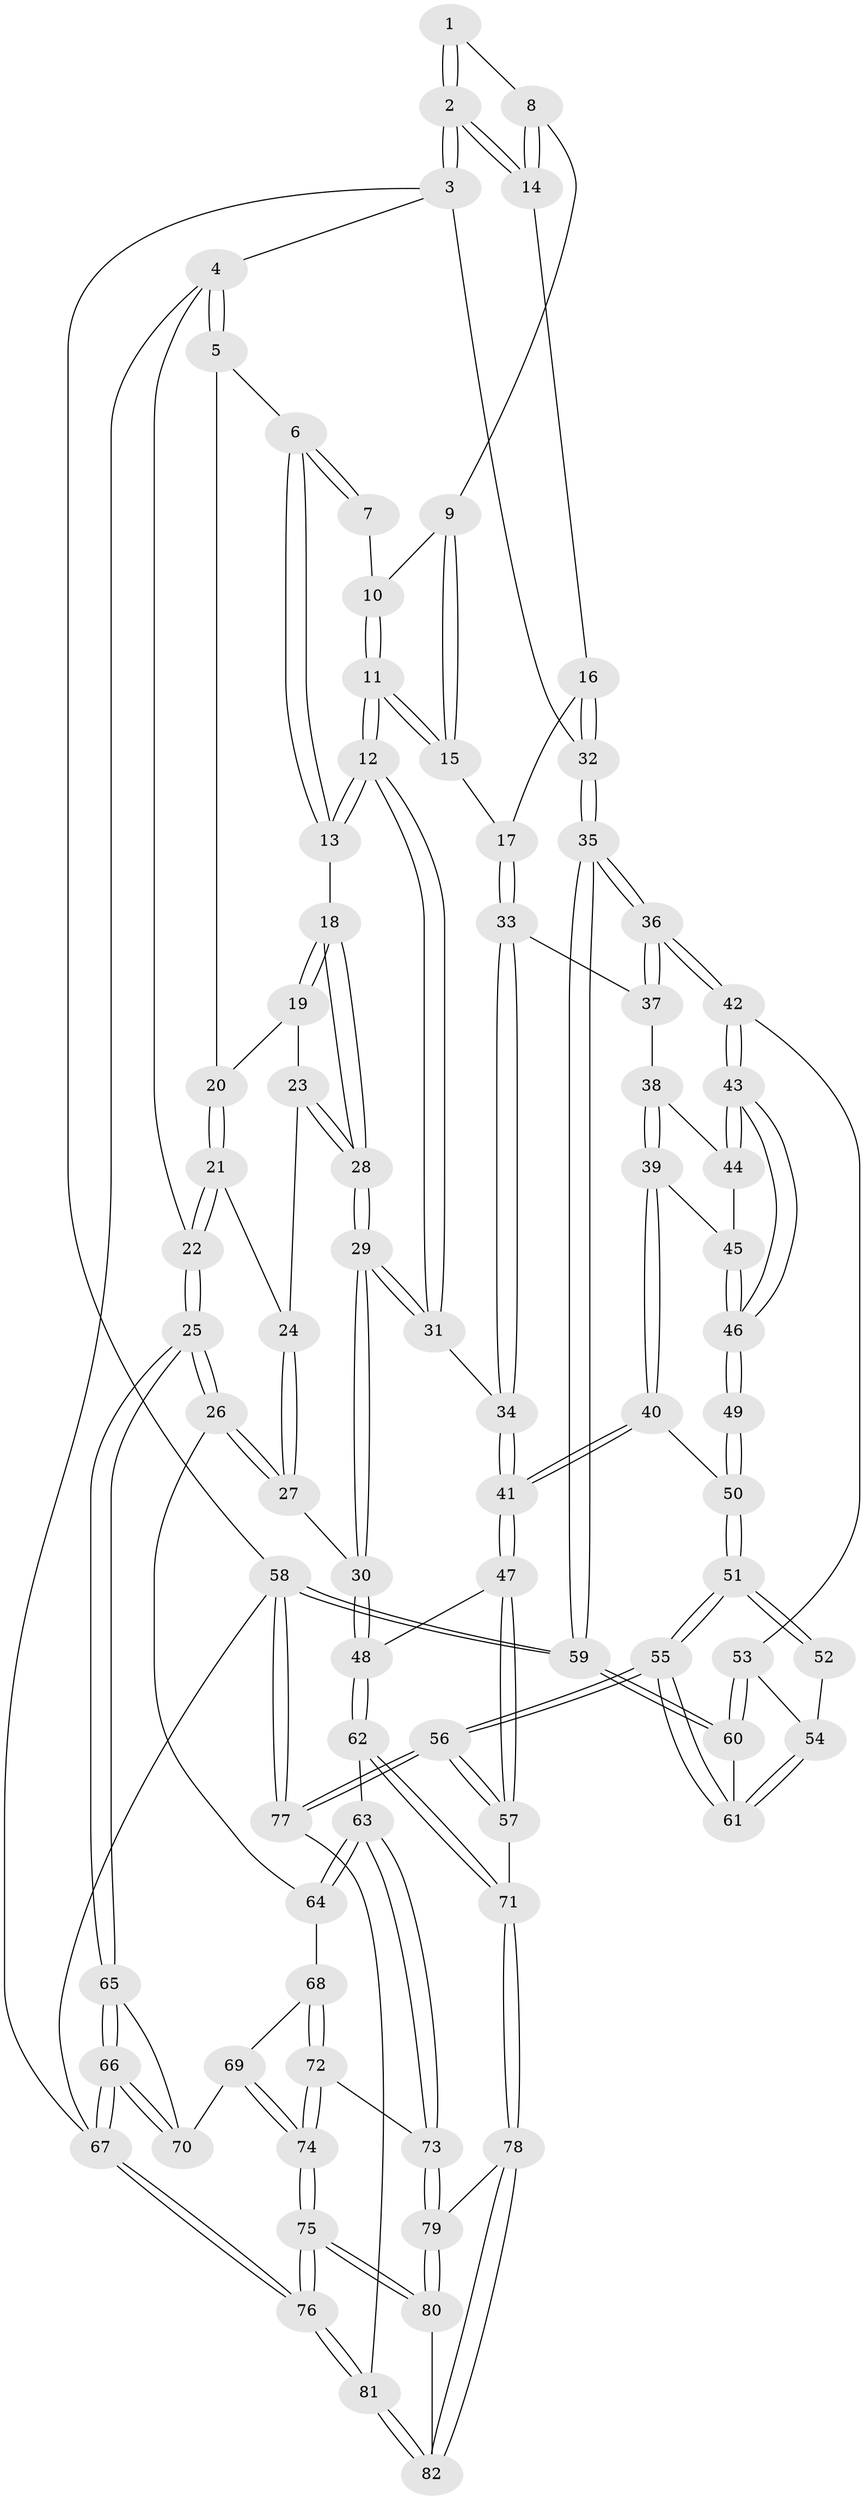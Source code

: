 // coarse degree distribution, {4: 0.22413793103448276, 3: 0.7241379310344828, 2: 0.05172413793103448}
// Generated by graph-tools (version 1.1) at 2025/38/03/04/25 23:38:24]
// undirected, 82 vertices, 202 edges
graph export_dot {
  node [color=gray90,style=filled];
  1 [pos="+0.8725691237958484+0"];
  2 [pos="+1+0"];
  3 [pos="+1+0"];
  4 [pos="+0+0"];
  5 [pos="+0.203193642027558+0"];
  6 [pos="+0.31660765332811025+0"];
  7 [pos="+0.5317772803698024+0"];
  8 [pos="+0.7913223793997228+0.12450783208898923"];
  9 [pos="+0.7494825095333695+0.1271073744091383"];
  10 [pos="+0.5318421232394166+0"];
  11 [pos="+0.5702274726396097+0.3109446805173255"];
  12 [pos="+0.562453725128863+0.3258698082563894"];
  13 [pos="+0.4558373467418641+0.2746987044705353"];
  14 [pos="+0.8778641337088172+0.1362656323099164"];
  15 [pos="+0.7084033259217319+0.22191260251902373"];
  16 [pos="+0.9190903527307838+0.27572759962249066"];
  17 [pos="+0.8567822622151531+0.32836541465987507"];
  18 [pos="+0.35709337681168446+0.27742732510553103"];
  19 [pos="+0.29836902709948293+0.18099020685788522"];
  20 [pos="+0.20950469657367618+0"];
  21 [pos="+0.1907834275208112+0.08306304662355384"];
  22 [pos="+0+0.43376182738529967"];
  23 [pos="+0.2575004976430914+0.2957645619244055"];
  24 [pos="+0.1874638357400701+0.11299120197054095"];
  25 [pos="+0+0.5020162618784069"];
  26 [pos="+0.09218577850002176+0.4809604982114957"];
  27 [pos="+0.10522569076510602+0.4746967932679973"];
  28 [pos="+0.2703778226749585+0.3801068983559091"];
  29 [pos="+0.23292243272931384+0.45115256448429425"];
  30 [pos="+0.22415834058544842+0.45920392878535243"];
  31 [pos="+0.5679797504265652+0.37218206218914857"];
  32 [pos="+1+0.33121525832544224"];
  33 [pos="+0.8490870974895421+0.34648480791382036"];
  34 [pos="+0.5755366665566534+0.38764822826660456"];
  35 [pos="+1+0.5220667313879946"];
  36 [pos="+1+0.5244297585774474"];
  37 [pos="+0.84956998577714+0.3532232629744679"];
  38 [pos="+0.8473930745392678+0.3629436853178468"];
  39 [pos="+0.7268858839519553+0.500865388489866"];
  40 [pos="+0.67989789652823+0.5280767128464173"];
  41 [pos="+0.5938841995976016+0.49547652601222875"];
  42 [pos="+0.93169653468296+0.5494041066743395"];
  43 [pos="+0.9156440208920819+0.5451328857717657"];
  44 [pos="+0.8500908101968807+0.3835444490805771"];
  45 [pos="+0.8259170609982912+0.48737582700985405"];
  46 [pos="+0.9109100494224904+0.5453603051336271"];
  47 [pos="+0.5928980187176512+0.4967369308895051"];
  48 [pos="+0.4094305292260798+0.6081295396906791"];
  49 [pos="+0.8482391804228444+0.5693800696544024"];
  50 [pos="+0.6948763095850893+0.5441165283479696"];
  51 [pos="+0.740542209591992+0.6567998445041229"];
  52 [pos="+0.8356588300832879+0.606240518036202"];
  53 [pos="+0.9117993944064441+0.6213926054867804"];
  54 [pos="+0.8407139732341793+0.6519711331610885"];
  55 [pos="+0.7613339626944866+0.7522908298522996"];
  56 [pos="+0.7152721717792543+0.8206507868314707"];
  57 [pos="+0.5987131713913423+0.7561273615633252"];
  58 [pos="+1+1"];
  59 [pos="+1+0.9195707866941142"];
  60 [pos="+0.9149936036769852+0.7321300581461541"];
  61 [pos="+0.804862402823587+0.737180396238888"];
  62 [pos="+0.40435925926970473+0.6546312830183859"];
  63 [pos="+0.36057992989528453+0.7293486289485134"];
  64 [pos="+0.16095131413338842+0.5971142501123592"];
  65 [pos="+0+0.5058238949768241"];
  66 [pos="+0+1"];
  67 [pos="+0+1"];
  68 [pos="+0.20129358181615004+0.7230928649022014"];
  69 [pos="+0.1589156602268087+0.7730140470919772"];
  70 [pos="+0.12372134268001522+0.7596760360688647"];
  71 [pos="+0.5813489135334633+0.758225715614517"];
  72 [pos="+0.2899349477627789+0.7531633383650471"];
  73 [pos="+0.35977096543827913+0.7319316590704122"];
  74 [pos="+0.18780285911604502+0.8981107902620605"];
  75 [pos="+0.12973604757763513+1"];
  76 [pos="+0.12419390889883627+1"];
  77 [pos="+0.7583472979896668+1"];
  78 [pos="+0.5224957230475217+0.8040559926706485"];
  79 [pos="+0.38209928995756276+0.7891193823320227"];
  80 [pos="+0.3796860225524443+0.8680257239765857"];
  81 [pos="+0.6755538214604909+1"];
  82 [pos="+0.5019253061405956+0.8981764125752768"];
  1 -- 2;
  1 -- 2;
  1 -- 8;
  2 -- 3;
  2 -- 3;
  2 -- 14;
  2 -- 14;
  3 -- 4;
  3 -- 32;
  3 -- 58;
  4 -- 5;
  4 -- 5;
  4 -- 22;
  4 -- 67;
  5 -- 6;
  5 -- 20;
  6 -- 7;
  6 -- 7;
  6 -- 13;
  6 -- 13;
  7 -- 10;
  8 -- 9;
  8 -- 14;
  8 -- 14;
  9 -- 10;
  9 -- 15;
  9 -- 15;
  10 -- 11;
  10 -- 11;
  11 -- 12;
  11 -- 12;
  11 -- 15;
  11 -- 15;
  12 -- 13;
  12 -- 13;
  12 -- 31;
  12 -- 31;
  13 -- 18;
  14 -- 16;
  15 -- 17;
  16 -- 17;
  16 -- 32;
  16 -- 32;
  17 -- 33;
  17 -- 33;
  18 -- 19;
  18 -- 19;
  18 -- 28;
  18 -- 28;
  19 -- 20;
  19 -- 23;
  20 -- 21;
  20 -- 21;
  21 -- 22;
  21 -- 22;
  21 -- 24;
  22 -- 25;
  22 -- 25;
  23 -- 24;
  23 -- 28;
  23 -- 28;
  24 -- 27;
  24 -- 27;
  25 -- 26;
  25 -- 26;
  25 -- 65;
  25 -- 65;
  26 -- 27;
  26 -- 27;
  26 -- 64;
  27 -- 30;
  28 -- 29;
  28 -- 29;
  29 -- 30;
  29 -- 30;
  29 -- 31;
  29 -- 31;
  30 -- 48;
  30 -- 48;
  31 -- 34;
  32 -- 35;
  32 -- 35;
  33 -- 34;
  33 -- 34;
  33 -- 37;
  34 -- 41;
  34 -- 41;
  35 -- 36;
  35 -- 36;
  35 -- 59;
  35 -- 59;
  36 -- 37;
  36 -- 37;
  36 -- 42;
  36 -- 42;
  37 -- 38;
  38 -- 39;
  38 -- 39;
  38 -- 44;
  39 -- 40;
  39 -- 40;
  39 -- 45;
  40 -- 41;
  40 -- 41;
  40 -- 50;
  41 -- 47;
  41 -- 47;
  42 -- 43;
  42 -- 43;
  42 -- 53;
  43 -- 44;
  43 -- 44;
  43 -- 46;
  43 -- 46;
  44 -- 45;
  45 -- 46;
  45 -- 46;
  46 -- 49;
  46 -- 49;
  47 -- 48;
  47 -- 57;
  47 -- 57;
  48 -- 62;
  48 -- 62;
  49 -- 50;
  49 -- 50;
  50 -- 51;
  50 -- 51;
  51 -- 52;
  51 -- 52;
  51 -- 55;
  51 -- 55;
  52 -- 54;
  53 -- 54;
  53 -- 60;
  53 -- 60;
  54 -- 61;
  54 -- 61;
  55 -- 56;
  55 -- 56;
  55 -- 61;
  55 -- 61;
  56 -- 57;
  56 -- 57;
  56 -- 77;
  56 -- 77;
  57 -- 71;
  58 -- 59;
  58 -- 59;
  58 -- 77;
  58 -- 77;
  58 -- 67;
  59 -- 60;
  59 -- 60;
  60 -- 61;
  62 -- 63;
  62 -- 71;
  62 -- 71;
  63 -- 64;
  63 -- 64;
  63 -- 73;
  63 -- 73;
  64 -- 68;
  65 -- 66;
  65 -- 66;
  65 -- 70;
  66 -- 67;
  66 -- 67;
  66 -- 70;
  66 -- 70;
  67 -- 76;
  67 -- 76;
  68 -- 69;
  68 -- 72;
  68 -- 72;
  69 -- 70;
  69 -- 74;
  69 -- 74;
  71 -- 78;
  71 -- 78;
  72 -- 73;
  72 -- 74;
  72 -- 74;
  73 -- 79;
  73 -- 79;
  74 -- 75;
  74 -- 75;
  75 -- 76;
  75 -- 76;
  75 -- 80;
  75 -- 80;
  76 -- 81;
  76 -- 81;
  77 -- 81;
  78 -- 79;
  78 -- 82;
  78 -- 82;
  79 -- 80;
  79 -- 80;
  80 -- 82;
  81 -- 82;
  81 -- 82;
}
